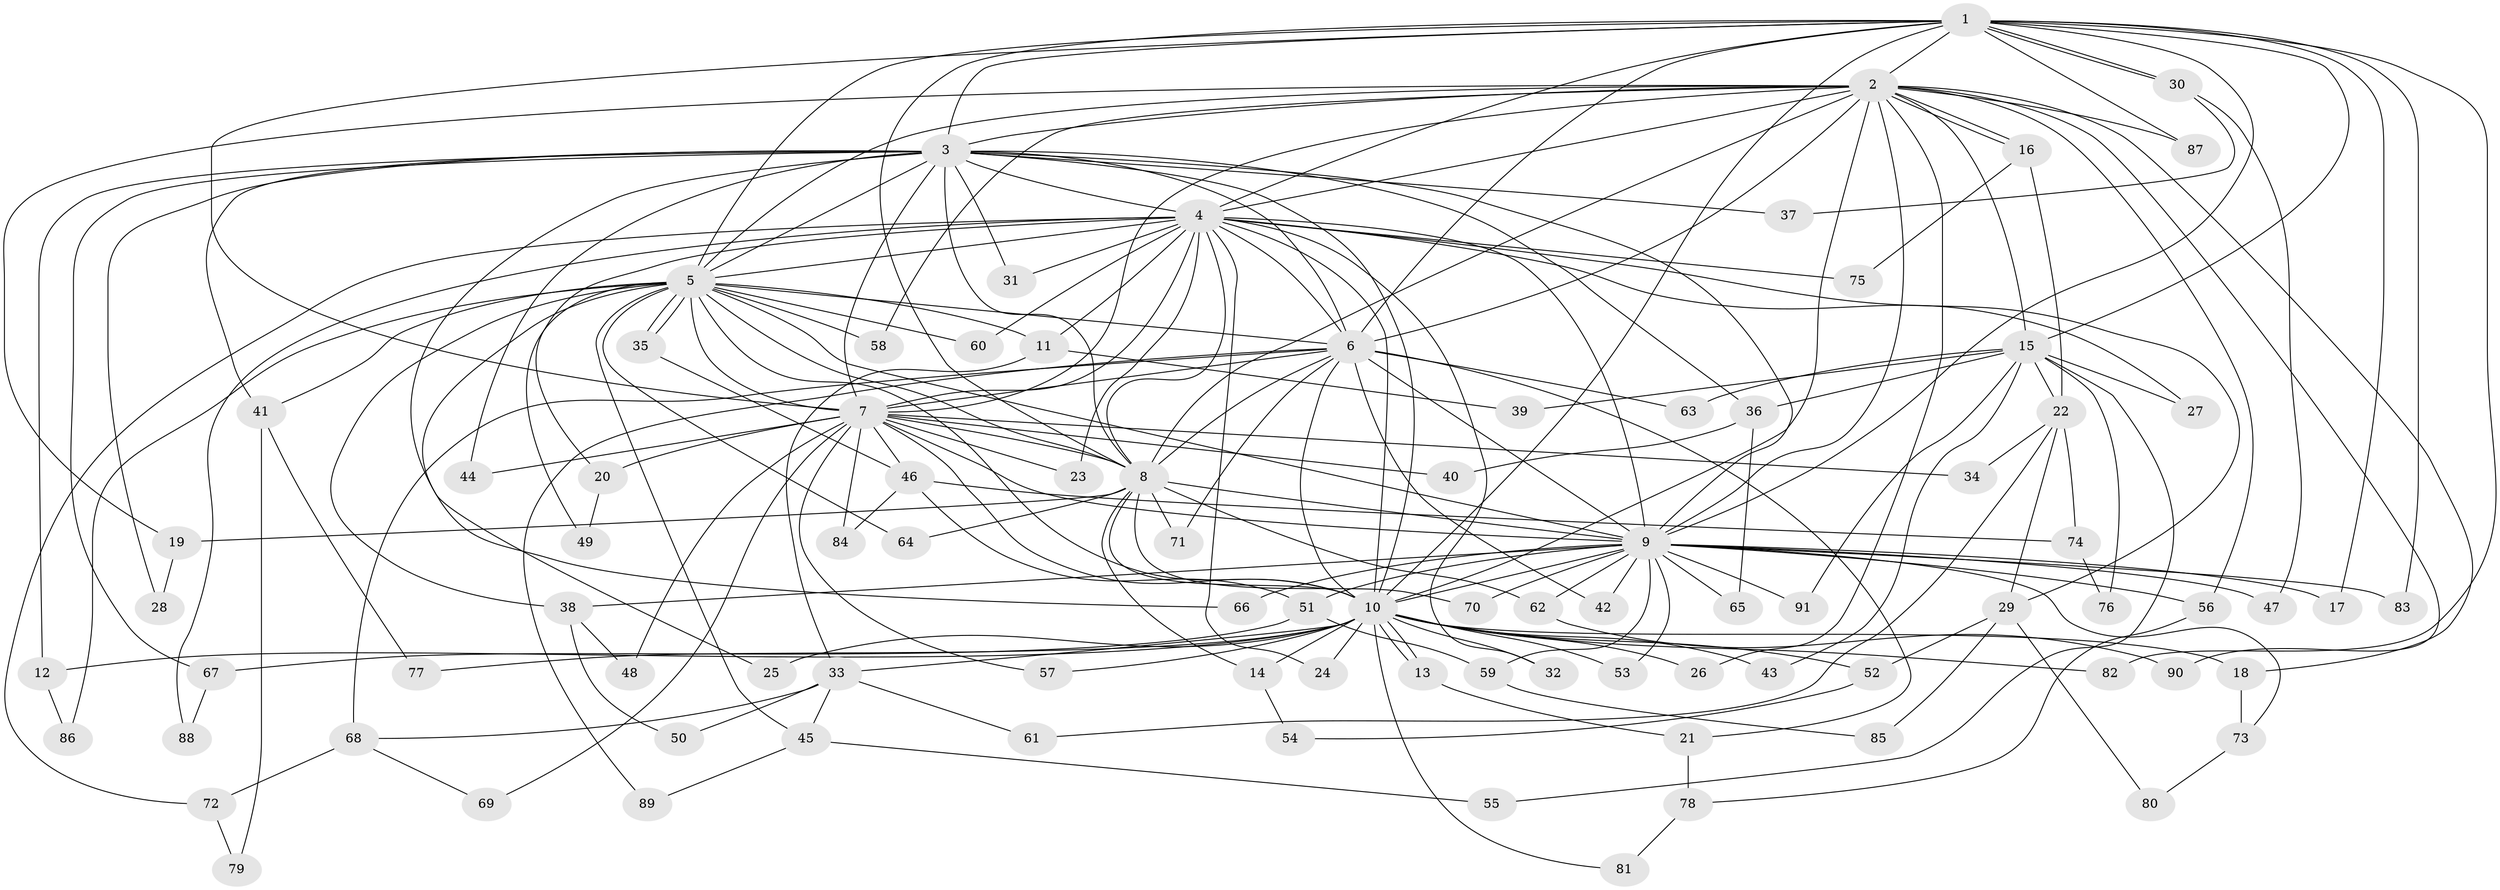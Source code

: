 // Generated by graph-tools (version 1.1) at 2025/44/03/09/25 04:44:08]
// undirected, 91 vertices, 207 edges
graph export_dot {
graph [start="1"]
  node [color=gray90,style=filled];
  1;
  2;
  3;
  4;
  5;
  6;
  7;
  8;
  9;
  10;
  11;
  12;
  13;
  14;
  15;
  16;
  17;
  18;
  19;
  20;
  21;
  22;
  23;
  24;
  25;
  26;
  27;
  28;
  29;
  30;
  31;
  32;
  33;
  34;
  35;
  36;
  37;
  38;
  39;
  40;
  41;
  42;
  43;
  44;
  45;
  46;
  47;
  48;
  49;
  50;
  51;
  52;
  53;
  54;
  55;
  56;
  57;
  58;
  59;
  60;
  61;
  62;
  63;
  64;
  65;
  66;
  67;
  68;
  69;
  70;
  71;
  72;
  73;
  74;
  75;
  76;
  77;
  78;
  79;
  80;
  81;
  82;
  83;
  84;
  85;
  86;
  87;
  88;
  89;
  90;
  91;
  1 -- 2;
  1 -- 3;
  1 -- 4;
  1 -- 5;
  1 -- 6;
  1 -- 7;
  1 -- 8;
  1 -- 9;
  1 -- 10;
  1 -- 15;
  1 -- 17;
  1 -- 30;
  1 -- 30;
  1 -- 82;
  1 -- 83;
  1 -- 87;
  2 -- 3;
  2 -- 4;
  2 -- 5;
  2 -- 6;
  2 -- 7;
  2 -- 8;
  2 -- 9;
  2 -- 10;
  2 -- 15;
  2 -- 16;
  2 -- 16;
  2 -- 18;
  2 -- 19;
  2 -- 26;
  2 -- 56;
  2 -- 58;
  2 -- 87;
  2 -- 90;
  3 -- 4;
  3 -- 5;
  3 -- 6;
  3 -- 7;
  3 -- 8;
  3 -- 9;
  3 -- 10;
  3 -- 12;
  3 -- 28;
  3 -- 31;
  3 -- 36;
  3 -- 37;
  3 -- 41;
  3 -- 44;
  3 -- 66;
  3 -- 67;
  4 -- 5;
  4 -- 6;
  4 -- 7;
  4 -- 8;
  4 -- 9;
  4 -- 10;
  4 -- 11;
  4 -- 20;
  4 -- 23;
  4 -- 24;
  4 -- 27;
  4 -- 29;
  4 -- 31;
  4 -- 32;
  4 -- 60;
  4 -- 72;
  4 -- 75;
  4 -- 88;
  5 -- 6;
  5 -- 7;
  5 -- 8;
  5 -- 9;
  5 -- 10;
  5 -- 11;
  5 -- 25;
  5 -- 35;
  5 -- 35;
  5 -- 38;
  5 -- 41;
  5 -- 45;
  5 -- 49;
  5 -- 58;
  5 -- 60;
  5 -- 64;
  5 -- 86;
  6 -- 7;
  6 -- 8;
  6 -- 9;
  6 -- 10;
  6 -- 21;
  6 -- 42;
  6 -- 63;
  6 -- 68;
  6 -- 71;
  6 -- 89;
  7 -- 8;
  7 -- 9;
  7 -- 10;
  7 -- 20;
  7 -- 23;
  7 -- 34;
  7 -- 40;
  7 -- 44;
  7 -- 46;
  7 -- 48;
  7 -- 57;
  7 -- 69;
  7 -- 84;
  8 -- 9;
  8 -- 10;
  8 -- 14;
  8 -- 19;
  8 -- 62;
  8 -- 64;
  8 -- 70;
  8 -- 71;
  9 -- 10;
  9 -- 17;
  9 -- 38;
  9 -- 42;
  9 -- 47;
  9 -- 51;
  9 -- 53;
  9 -- 56;
  9 -- 59;
  9 -- 62;
  9 -- 65;
  9 -- 66;
  9 -- 70;
  9 -- 73;
  9 -- 83;
  9 -- 91;
  10 -- 12;
  10 -- 13;
  10 -- 13;
  10 -- 14;
  10 -- 18;
  10 -- 24;
  10 -- 25;
  10 -- 26;
  10 -- 32;
  10 -- 33;
  10 -- 43;
  10 -- 52;
  10 -- 53;
  10 -- 57;
  10 -- 77;
  10 -- 81;
  10 -- 82;
  11 -- 33;
  11 -- 39;
  12 -- 86;
  13 -- 21;
  14 -- 54;
  15 -- 22;
  15 -- 27;
  15 -- 36;
  15 -- 39;
  15 -- 43;
  15 -- 55;
  15 -- 63;
  15 -- 76;
  15 -- 91;
  16 -- 22;
  16 -- 75;
  18 -- 73;
  19 -- 28;
  20 -- 49;
  21 -- 78;
  22 -- 29;
  22 -- 34;
  22 -- 61;
  22 -- 74;
  29 -- 52;
  29 -- 80;
  29 -- 85;
  30 -- 37;
  30 -- 47;
  33 -- 45;
  33 -- 50;
  33 -- 61;
  33 -- 68;
  35 -- 46;
  36 -- 40;
  36 -- 65;
  38 -- 48;
  38 -- 50;
  41 -- 77;
  41 -- 79;
  45 -- 55;
  45 -- 89;
  46 -- 51;
  46 -- 74;
  46 -- 84;
  51 -- 59;
  51 -- 67;
  52 -- 54;
  56 -- 78;
  59 -- 85;
  62 -- 90;
  67 -- 88;
  68 -- 69;
  68 -- 72;
  72 -- 79;
  73 -- 80;
  74 -- 76;
  78 -- 81;
}
